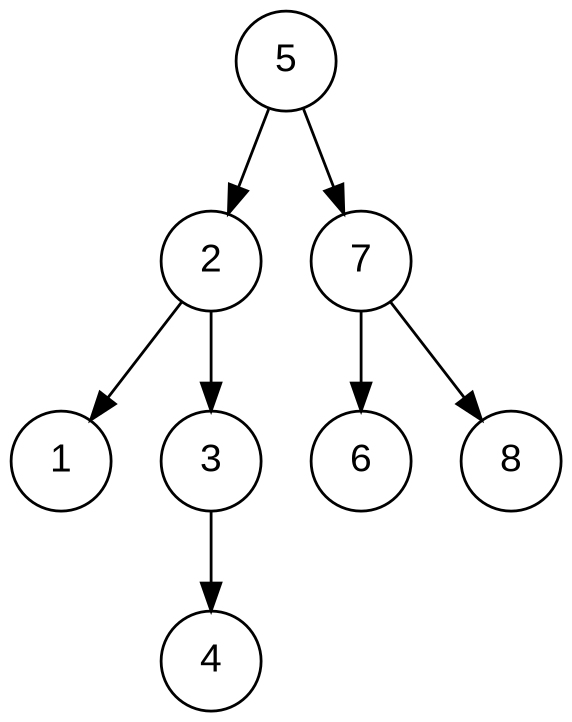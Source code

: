 @startuml
digraph G {
graph [ dpi = 200 ]
node [fontname=Arial ];
node [shape=circle];
edge [arrowsize=1];
node1 [label="5"];
node1 -> node2;
node2 [label="2"];
node2 -> node4;
node4 [label="1"];
node2 -> node5;
node5 [label="3"];
node5 -> node11;
node11 [label="4"];
node1 -> node3;
node3 [label="7"];
node3 -> node6;
node6 [label="6"];
node3 -> node7;
node7 [label="8"];
}


@enduml